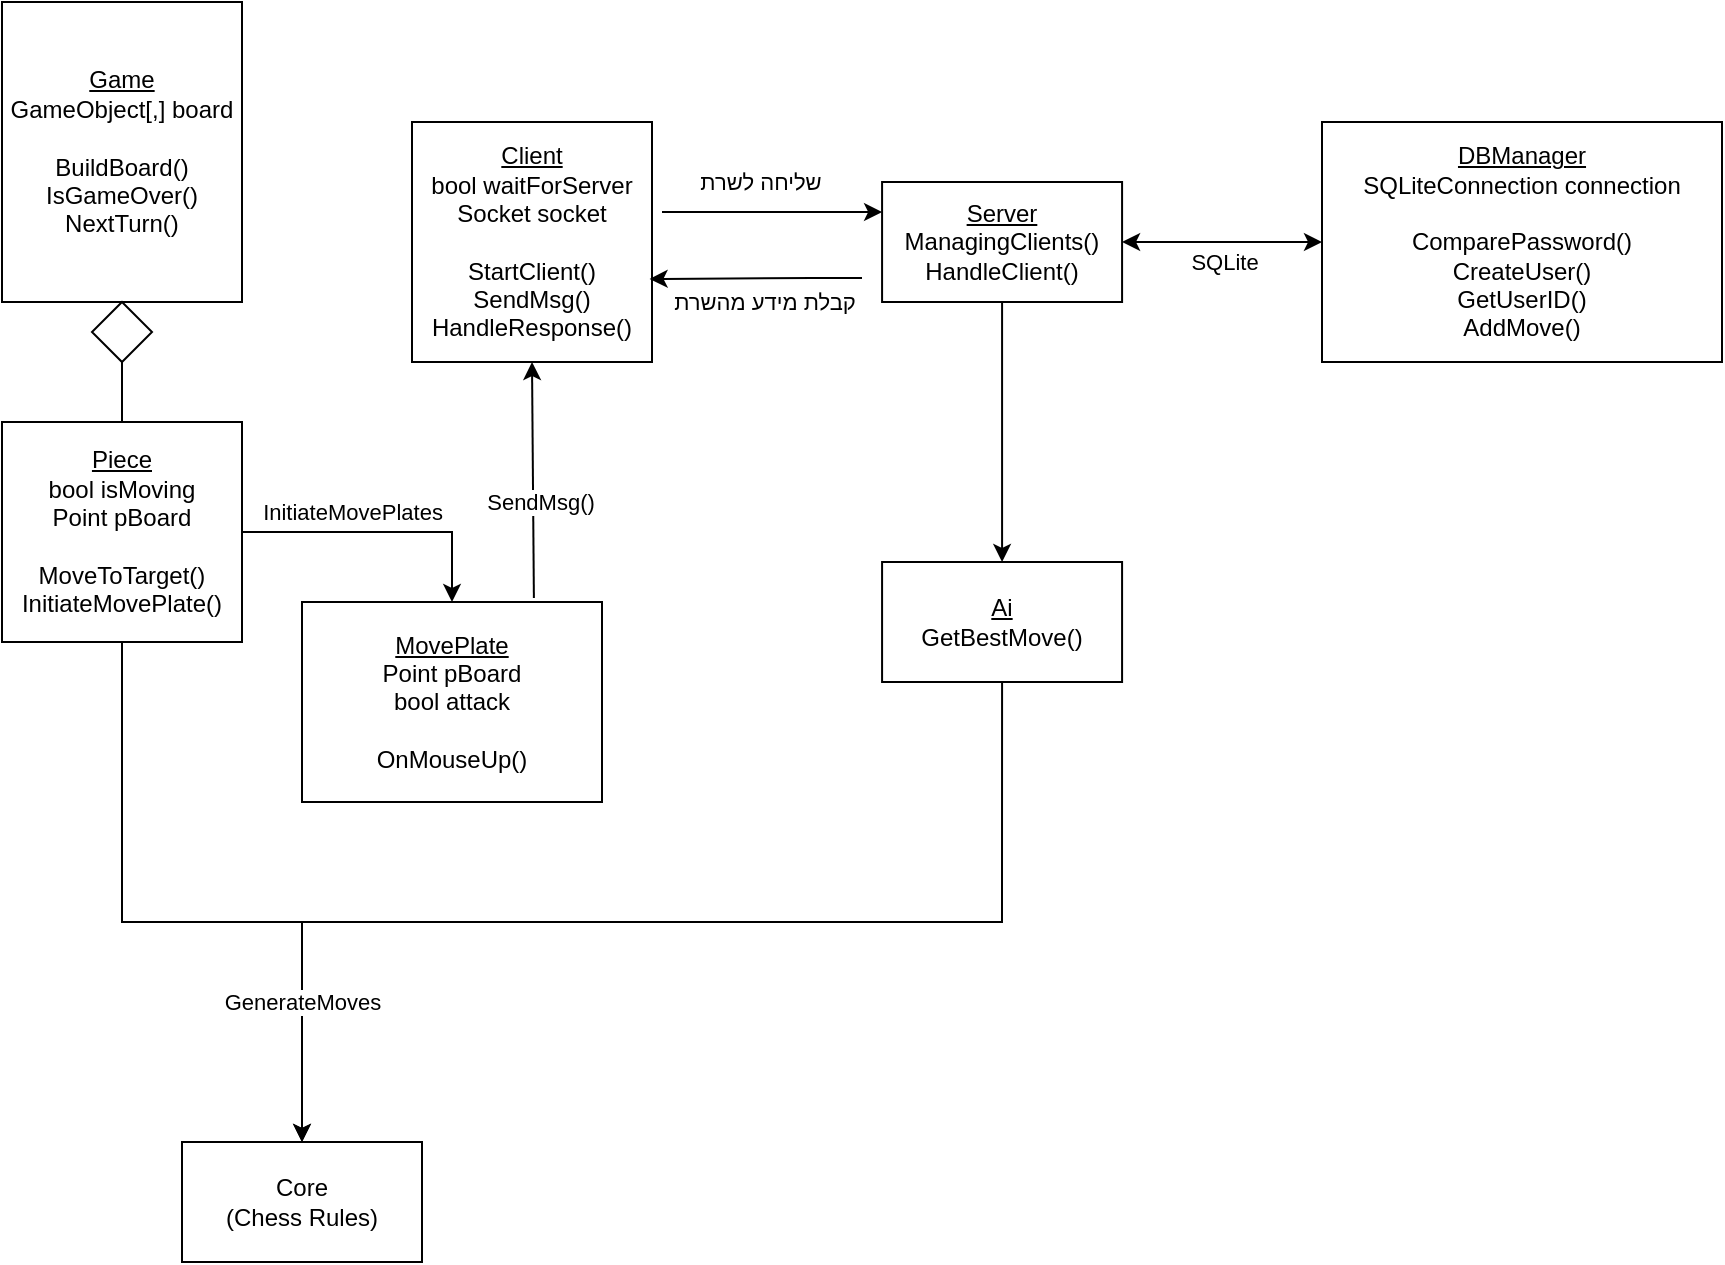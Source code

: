 <mxfile version="18.0.1" type="device"><diagram id="GxHov7JXfK7z1HrKFbeg" name="Page-1"><mxGraphModel dx="2374" dy="1236" grid="1" gridSize="10" guides="1" tooltips="1" connect="1" arrows="1" fold="1" page="1" pageScale="1" pageWidth="850" pageHeight="1100" math="0" shadow="0"><root><mxCell id="0"/><mxCell id="1" parent="0"/><mxCell id="wPaPjhtRlhhewzeJoBUP-1" value="&lt;u&gt;Game&lt;/u&gt;&lt;br&gt;GameObject[,] board&lt;br&gt;&lt;br&gt;BuildBoard()&lt;br&gt;IsGameOver()&lt;br&gt;NextTurn()" style="rounded=0;whiteSpace=wrap;html=1;" parent="1" vertex="1"><mxGeometry x="80" y="10" width="120" height="150" as="geometry"/></mxCell><mxCell id="kIDoctvdi2kFE8rgPftk-5" style="edgeStyle=orthogonalEdgeStyle;rounded=0;orthogonalLoop=1;jettySize=auto;html=1;entryX=0.5;entryY=0;entryDx=0;entryDy=0;" edge="1" parent="1" source="wPaPjhtRlhhewzeJoBUP-2" target="wPaPjhtRlhhewzeJoBUP-18"><mxGeometry relative="1" as="geometry"><Array as="points"><mxPoint x="140" y="470"/><mxPoint x="230" y="470"/></Array></mxGeometry></mxCell><mxCell id="kIDoctvdi2kFE8rgPftk-7" style="edgeStyle=orthogonalEdgeStyle;rounded=0;orthogonalLoop=1;jettySize=auto;html=1;entryX=0.5;entryY=0;entryDx=0;entryDy=0;" edge="1" parent="1" source="wPaPjhtRlhhewzeJoBUP-2" target="wPaPjhtRlhhewzeJoBUP-3"><mxGeometry relative="1" as="geometry"/></mxCell><mxCell id="kIDoctvdi2kFE8rgPftk-8" value="InitiateMovePlates" style="edgeLabel;html=1;align=center;verticalAlign=middle;resizable=0;points=[];" vertex="1" connectable="0" parent="kIDoctvdi2kFE8rgPftk-7"><mxGeometry x="0.135" y="1" relative="1" as="geometry"><mxPoint x="-25" y="-9" as="offset"/></mxGeometry></mxCell><mxCell id="wPaPjhtRlhhewzeJoBUP-2" value="&lt;u&gt;Piece&lt;/u&gt;&lt;br&gt;bool isMoving&lt;br&gt;Point pBoard&lt;br&gt;&lt;br&gt;MoveToTarget()&lt;br&gt;InitiateMovePlate()&lt;br&gt;" style="rounded=0;whiteSpace=wrap;html=1;" parent="1" vertex="1"><mxGeometry x="80" y="220" width="120" height="110" as="geometry"/></mxCell><mxCell id="wPaPjhtRlhhewzeJoBUP-3" value="&lt;u&gt;MovePlate&lt;/u&gt;&lt;br&gt;Point pBoard&lt;br&gt;bool attack&lt;br&gt;&lt;br&gt;OnMouseUp()" style="rounded=0;whiteSpace=wrap;html=1;" parent="1" vertex="1"><mxGeometry x="230" y="310" width="150" height="100" as="geometry"/></mxCell><mxCell id="wPaPjhtRlhhewzeJoBUP-4" value="&lt;u&gt;Client&lt;/u&gt;&lt;br&gt;bool waitForServer&lt;br&gt;Socket socket&lt;br&gt;&lt;br&gt;StartClient()&lt;br&gt;SendMsg()&lt;br&gt;HandleResponse()" style="rounded=0;whiteSpace=wrap;html=1;" parent="1" vertex="1"><mxGeometry x="285" y="70" width="120" height="120" as="geometry"/></mxCell><mxCell id="wPaPjhtRlhhewzeJoBUP-9" value="" style="rhombus;whiteSpace=wrap;html=1;" parent="1" vertex="1"><mxGeometry x="125" y="160" width="30" height="30" as="geometry"/></mxCell><mxCell id="kIDoctvdi2kFE8rgPftk-2" style="edgeStyle=orthogonalEdgeStyle;rounded=0;orthogonalLoop=1;jettySize=auto;html=1;entryX=0.5;entryY=0;entryDx=0;entryDy=0;" edge="1" parent="1" source="wPaPjhtRlhhewzeJoBUP-15" target="wPaPjhtRlhhewzeJoBUP-22"><mxGeometry relative="1" as="geometry"/></mxCell><mxCell id="kIDoctvdi2kFE8rgPftk-17" style="edgeStyle=orthogonalEdgeStyle;rounded=0;orthogonalLoop=1;jettySize=auto;html=1;entryX=0.99;entryY=0.654;entryDx=0;entryDy=0;entryPerimeter=0;" edge="1" parent="1" target="wPaPjhtRlhhewzeJoBUP-4"><mxGeometry relative="1" as="geometry"><mxPoint x="510" y="148" as="sourcePoint"/><mxPoint x="405.0" y="150" as="targetPoint"/><Array as="points"><mxPoint x="485" y="149"/></Array></mxGeometry></mxCell><mxCell id="kIDoctvdi2kFE8rgPftk-18" value="קבלת מידע מהשרת" style="edgeLabel;html=1;align=center;verticalAlign=middle;resizable=0;points=[];" vertex="1" connectable="0" parent="kIDoctvdi2kFE8rgPftk-17"><mxGeometry x="-0.144" y="2" relative="1" as="geometry"><mxPoint x="-4" y="10" as="offset"/></mxGeometry></mxCell><mxCell id="wPaPjhtRlhhewzeJoBUP-15" value="&lt;u&gt;Server&lt;/u&gt;&lt;br&gt;ManagingClients()&lt;br&gt;HandleClient()" style="rounded=0;whiteSpace=wrap;html=1;" parent="1" vertex="1"><mxGeometry x="520.04" y="100" width="120" height="60" as="geometry"/></mxCell><mxCell id="wPaPjhtRlhhewzeJoBUP-18" value="Core&lt;br&gt;(Chess Rules)" style="rounded=0;whiteSpace=wrap;html=1;" parent="1" vertex="1"><mxGeometry x="170" y="580" width="120" height="60" as="geometry"/></mxCell><mxCell id="kIDoctvdi2kFE8rgPftk-4" style="edgeStyle=orthogonalEdgeStyle;rounded=0;orthogonalLoop=1;jettySize=auto;html=1;entryX=0.5;entryY=0;entryDx=0;entryDy=0;exitX=0.5;exitY=1;exitDx=0;exitDy=0;" edge="1" parent="1" source="wPaPjhtRlhhewzeJoBUP-22" target="wPaPjhtRlhhewzeJoBUP-18"><mxGeometry relative="1" as="geometry"><Array as="points"><mxPoint x="580" y="470"/><mxPoint x="230" y="470"/></Array></mxGeometry></mxCell><mxCell id="kIDoctvdi2kFE8rgPftk-12" value="GenerateMoves" style="edgeLabel;html=1;align=center;verticalAlign=middle;resizable=0;points=[];" vertex="1" connectable="0" parent="kIDoctvdi2kFE8rgPftk-4"><mxGeometry x="0.758" y="2" relative="1" as="geometry"><mxPoint x="-2" as="offset"/></mxGeometry></mxCell><mxCell id="wPaPjhtRlhhewzeJoBUP-22" value="&lt;u&gt;Ai&lt;br&gt;&lt;/u&gt;GetBestMove()" style="rounded=0;whiteSpace=wrap;html=1;" parent="1" vertex="1"><mxGeometry x="520.04" y="290" width="120" height="60" as="geometry"/></mxCell><mxCell id="kIDoctvdi2kFE8rgPftk-9" value="" style="endArrow=classic;html=1;rounded=0;entryX=0.5;entryY=1;entryDx=0;entryDy=0;exitX=0.773;exitY=-0.02;exitDx=0;exitDy=0;exitPerimeter=0;" edge="1" parent="1" source="wPaPjhtRlhhewzeJoBUP-3" target="wPaPjhtRlhhewzeJoBUP-4"><mxGeometry width="50" height="50" relative="1" as="geometry"><mxPoint x="370" y="330" as="sourcePoint"/><mxPoint x="420" y="280" as="targetPoint"/></mxGeometry></mxCell><mxCell id="kIDoctvdi2kFE8rgPftk-10" value="SendMsg()" style="edgeLabel;html=1;align=center;verticalAlign=middle;resizable=0;points=[];" vertex="1" connectable="0" parent="kIDoctvdi2kFE8rgPftk-9"><mxGeometry x="-0.175" y="-3" relative="1" as="geometry"><mxPoint as="offset"/></mxGeometry></mxCell><mxCell id="kIDoctvdi2kFE8rgPftk-14" value="" style="endArrow=classic;html=1;rounded=0;entryX=0;entryY=0.25;entryDx=0;entryDy=0;" edge="1" parent="1" target="wPaPjhtRlhhewzeJoBUP-15"><mxGeometry width="50" height="50" relative="1" as="geometry"><mxPoint x="410" y="115" as="sourcePoint"/><mxPoint x="420" y="280" as="targetPoint"/><Array as="points"><mxPoint x="510" y="115"/></Array></mxGeometry></mxCell><mxCell id="kIDoctvdi2kFE8rgPftk-16" value="שליחה לשרת" style="edgeLabel;html=1;align=center;verticalAlign=middle;resizable=0;points=[];" vertex="1" connectable="0" parent="kIDoctvdi2kFE8rgPftk-14"><mxGeometry x="0.188" y="1" relative="1" as="geometry"><mxPoint x="-17" y="-14" as="offset"/></mxGeometry></mxCell><mxCell id="kIDoctvdi2kFE8rgPftk-19" value="" style="endArrow=none;html=1;rounded=0;exitX=0.5;exitY=0;exitDx=0;exitDy=0;entryX=0.5;entryY=1;entryDx=0;entryDy=0;" edge="1" parent="1" source="wPaPjhtRlhhewzeJoBUP-2" target="wPaPjhtRlhhewzeJoBUP-9"><mxGeometry width="50" height="50" relative="1" as="geometry"><mxPoint x="240" y="300" as="sourcePoint"/><mxPoint x="290" y="250" as="targetPoint"/></mxGeometry></mxCell><mxCell id="kIDoctvdi2kFE8rgPftk-20" value="&lt;u&gt;DBManager&lt;/u&gt;&lt;br&gt;SQLiteConnection connection&lt;br&gt;&lt;br&gt;ComparePassword()&lt;br&gt;CreateUser()&lt;br&gt;GetUserID()&lt;br&gt;AddMove()" style="rounded=0;whiteSpace=wrap;html=1;" vertex="1" parent="1"><mxGeometry x="740" y="70" width="200" height="120" as="geometry"/></mxCell><mxCell id="kIDoctvdi2kFE8rgPftk-21" value="" style="endArrow=classic;startArrow=classic;html=1;rounded=0;exitX=1;exitY=0.5;exitDx=0;exitDy=0;entryX=0;entryY=0.5;entryDx=0;entryDy=0;" edge="1" parent="1" source="wPaPjhtRlhhewzeJoBUP-15" target="kIDoctvdi2kFE8rgPftk-20"><mxGeometry width="50" height="50" relative="1" as="geometry"><mxPoint x="950" y="210" as="sourcePoint"/><mxPoint x="1000" y="160" as="targetPoint"/></mxGeometry></mxCell><mxCell id="kIDoctvdi2kFE8rgPftk-22" value="SQLite" style="edgeLabel;html=1;align=center;verticalAlign=middle;resizable=0;points=[];" vertex="1" connectable="0" parent="kIDoctvdi2kFE8rgPftk-21"><mxGeometry x="-0.234" y="-2" relative="1" as="geometry"><mxPoint x="12" y="8" as="offset"/></mxGeometry></mxCell></root></mxGraphModel></diagram></mxfile>